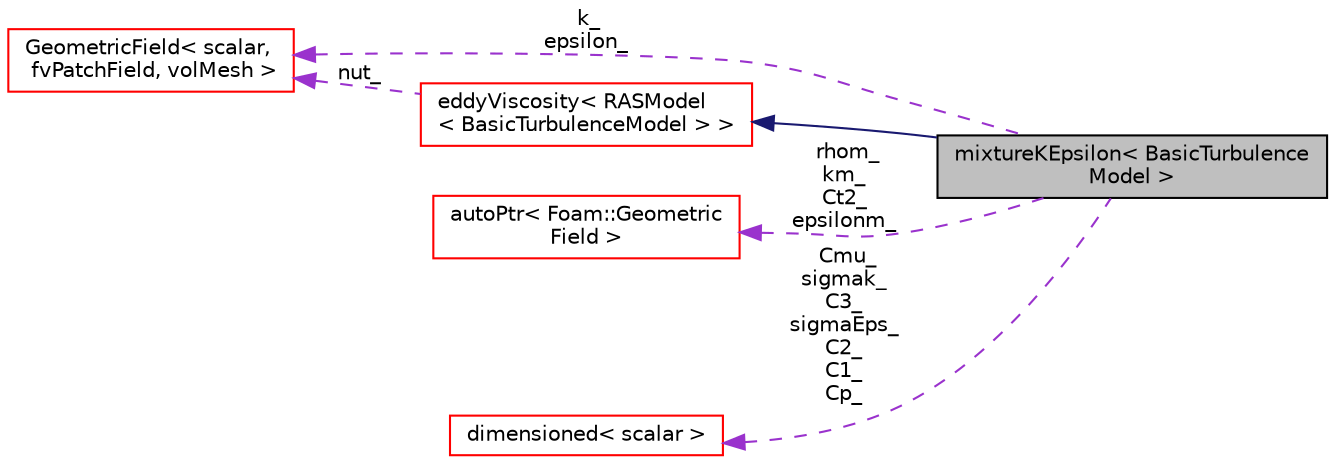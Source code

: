 digraph "mixtureKEpsilon&lt; BasicTurbulenceModel &gt;"
{
  bgcolor="transparent";
  edge [fontname="Helvetica",fontsize="10",labelfontname="Helvetica",labelfontsize="10"];
  node [fontname="Helvetica",fontsize="10",shape=record];
  rankdir="LR";
  Node8 [label="mixtureKEpsilon\< BasicTurbulence\lModel \>",height=0.2,width=0.4,color="black", fillcolor="grey75", style="filled", fontcolor="black"];
  Node9 -> Node8 [dir="back",color="midnightblue",fontsize="10",style="solid",fontname="Helvetica"];
  Node9 [label="eddyViscosity\< RASModel\l\< BasicTurbulenceModel \> \>",height=0.2,width=0.4,color="red",URL="$a32189.html"];
  Node22 -> Node9 [dir="back",color="darkorchid3",fontsize="10",style="dashed",label=" nut_" ,fontname="Helvetica"];
  Node22 [label="GeometricField\< scalar,\l fvPatchField, volMesh \>",height=0.2,width=0.4,color="red",URL="$a23249.html"];
  Node22 -> Node8 [dir="back",color="darkorchid3",fontsize="10",style="dashed",label=" k_\nepsilon_" ,fontname="Helvetica"];
  Node42 -> Node8 [dir="back",color="darkorchid3",fontsize="10",style="dashed",label=" rhom_\nkm_\nCt2_\nepsilonm_" ,fontname="Helvetica"];
  Node42 [label="autoPtr\< Foam::Geometric\lField \>",height=0.2,width=0.4,color="red",URL="$a27073.html"];
  Node19 -> Node8 [dir="back",color="darkorchid3",fontsize="10",style="dashed",label=" Cmu_\nsigmak_\nC3_\nsigmaEps_\nC2_\nC1_\nCp_" ,fontname="Helvetica"];
  Node19 [label="dimensioned\< scalar \>",height=0.2,width=0.4,color="red",URL="$a27473.html"];
}
